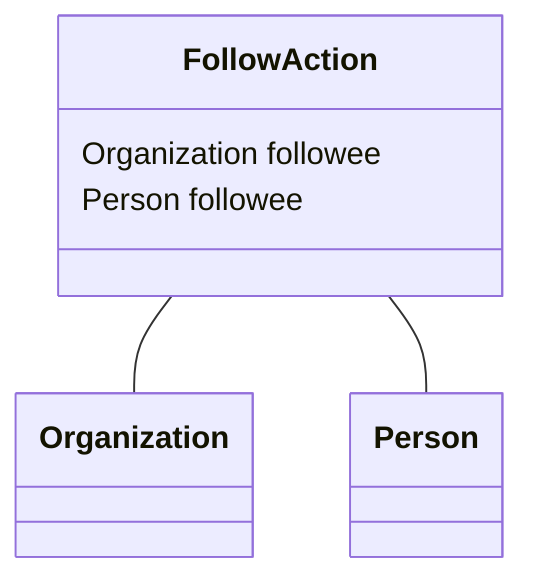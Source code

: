 classDiagram
  FollowAction -- Organization
  FollowAction -- Person


class FollowAction {

  Organization followee
  Person followee

 }